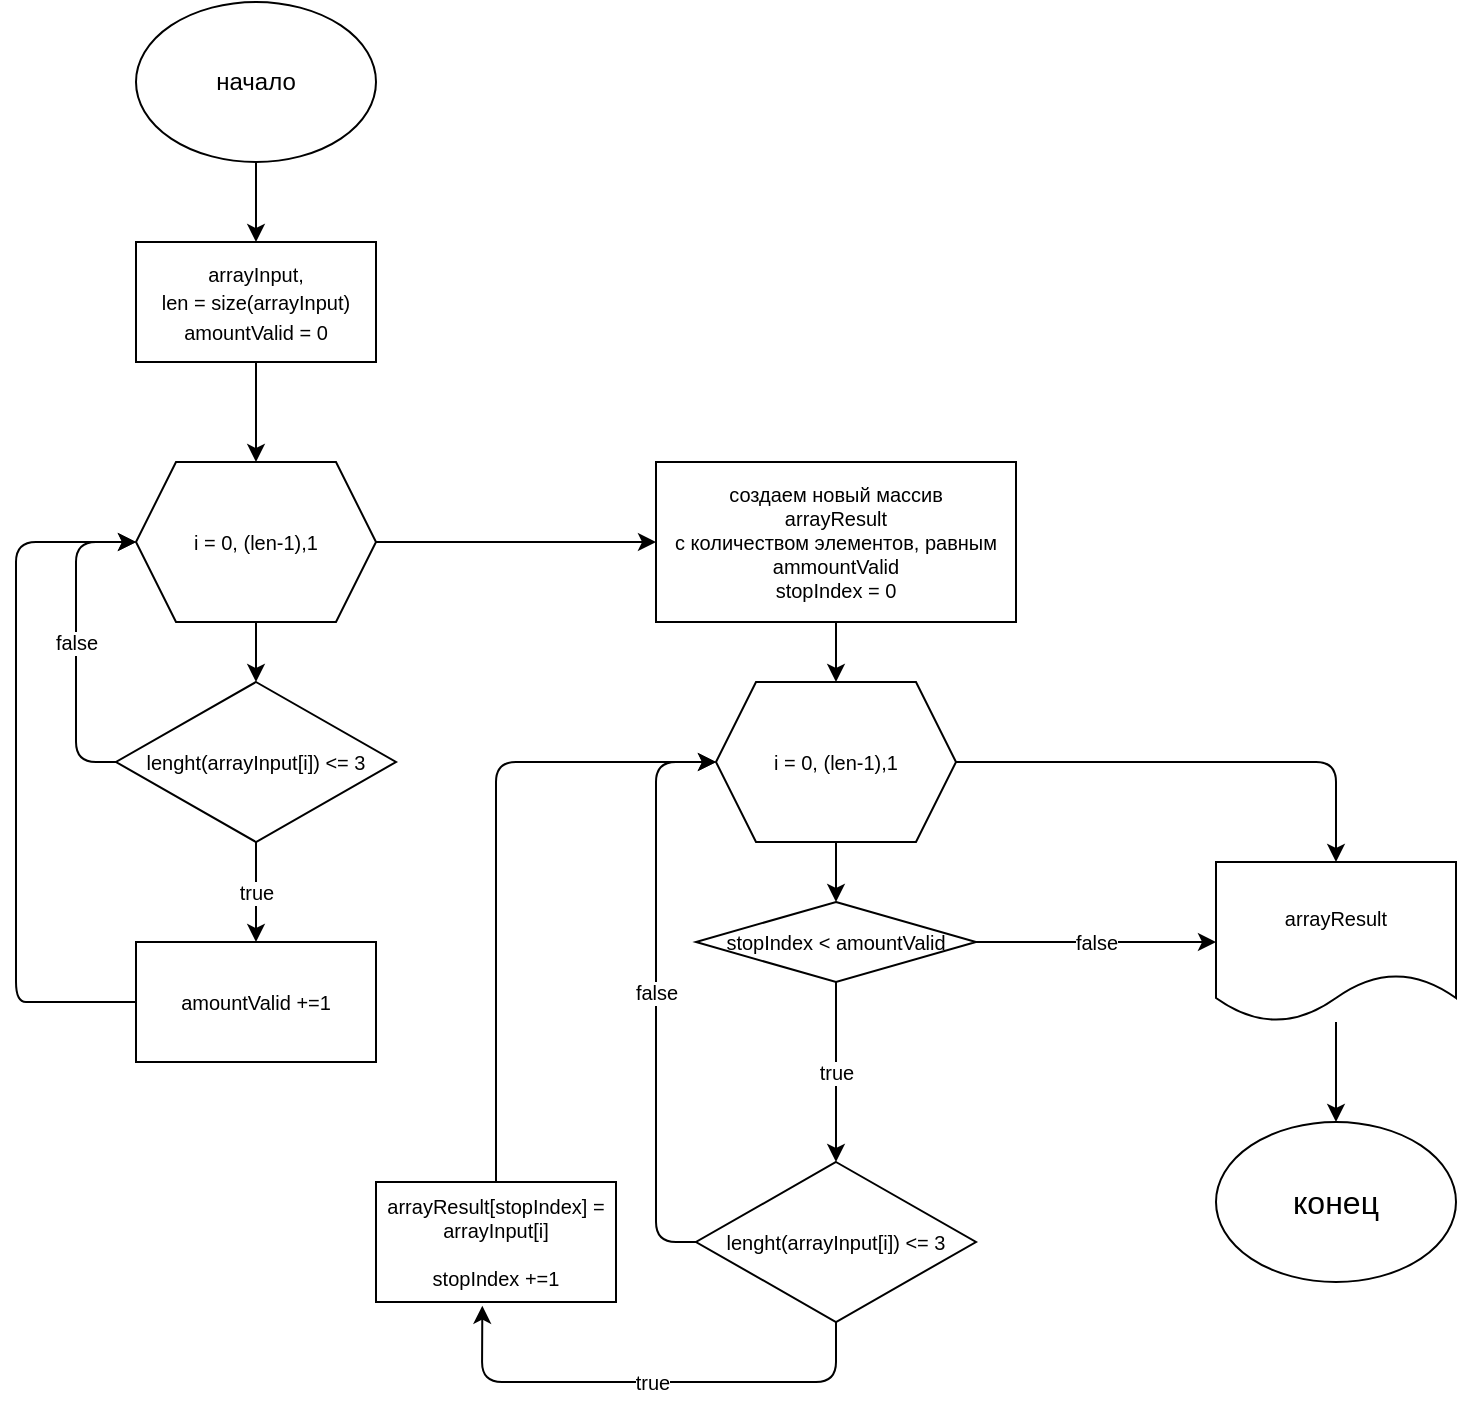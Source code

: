 <mxfile>
    <diagram id="lP8Vw_ir9ZU2fTCLT5yQ" name="Страница 1">
        <mxGraphModel dx="798" dy="483" grid="0" gridSize="10" guides="1" tooltips="1" connect="1" arrows="1" fold="1" page="0" pageScale="1" pageWidth="827" pageHeight="1169" math="0" shadow="0">
            <root>
                <mxCell id="0"/>
                <mxCell id="1" parent="0"/>
                <mxCell id="2" value="начало" style="ellipse;whiteSpace=wrap;html=1;" vertex="1" parent="1">
                    <mxGeometry x="80" y="40" width="120" height="80" as="geometry"/>
                </mxCell>
                <mxCell id="3" value="&lt;font style=&quot;font-size: 10px&quot;&gt;arrayInput,&lt;br&gt;len = size(arrayInput)&lt;br&gt;amountValid = 0&lt;br&gt;&lt;/font&gt;" style="rounded=0;whiteSpace=wrap;html=1;" vertex="1" parent="1">
                    <mxGeometry x="80" y="160" width="120" height="60" as="geometry"/>
                </mxCell>
                <mxCell id="4" value="" style="endArrow=classic;html=1;exitX=0.5;exitY=1;exitDx=0;exitDy=0;entryX=0.5;entryY=0;entryDx=0;entryDy=0;" edge="1" parent="1" source="2" target="3">
                    <mxGeometry width="50" height="50" relative="1" as="geometry">
                        <mxPoint x="380" y="280" as="sourcePoint"/>
                        <mxPoint x="430" y="230" as="targetPoint"/>
                    </mxGeometry>
                </mxCell>
                <mxCell id="5" value="i = 0, (len-1),1" style="shape=hexagon;perimeter=hexagonPerimeter2;whiteSpace=wrap;html=1;fixedSize=1;fontSize=10;" vertex="1" parent="1">
                    <mxGeometry x="80" y="270" width="120" height="80" as="geometry"/>
                </mxCell>
                <mxCell id="6" value="" style="endArrow=classic;html=1;fontSize=10;exitX=0.5;exitY=1;exitDx=0;exitDy=0;entryX=0.5;entryY=0;entryDx=0;entryDy=0;" edge="1" parent="1" source="3" target="5">
                    <mxGeometry width="50" height="50" relative="1" as="geometry">
                        <mxPoint x="380" y="260" as="sourcePoint"/>
                        <mxPoint x="430" y="210" as="targetPoint"/>
                    </mxGeometry>
                </mxCell>
                <mxCell id="8" value="lenght(arrayInput[i]) &amp;lt;= 3" style="rhombus;whiteSpace=wrap;html=1;fontSize=10;" vertex="1" parent="1">
                    <mxGeometry x="70" y="380" width="140" height="80" as="geometry"/>
                </mxCell>
                <mxCell id="9" value="" style="endArrow=classic;html=1;fontSize=10;exitX=0.5;exitY=1;exitDx=0;exitDy=0;entryX=0.5;entryY=0;entryDx=0;entryDy=0;" edge="1" parent="1" source="5" target="8">
                    <mxGeometry width="50" height="50" relative="1" as="geometry">
                        <mxPoint x="380" y="340" as="sourcePoint"/>
                        <mxPoint x="430" y="290" as="targetPoint"/>
                    </mxGeometry>
                </mxCell>
                <mxCell id="10" value="" style="endArrow=classic;html=1;fontSize=10;exitX=0;exitY=0.5;exitDx=0;exitDy=0;" edge="1" parent="1" source="8">
                    <mxGeometry relative="1" as="geometry">
                        <mxPoint x="360" y="320" as="sourcePoint"/>
                        <mxPoint x="80" y="310" as="targetPoint"/>
                        <Array as="points">
                            <mxPoint x="50" y="420"/>
                            <mxPoint x="50" y="310"/>
                            <mxPoint x="70" y="310"/>
                        </Array>
                    </mxGeometry>
                </mxCell>
                <mxCell id="11" value="false" style="edgeLabel;resizable=0;html=1;align=center;verticalAlign=middle;fontSize=10;" connectable="0" vertex="1" parent="10">
                    <mxGeometry relative="1" as="geometry"/>
                </mxCell>
                <mxCell id="13" value="amountValid +=1" style="rounded=0;whiteSpace=wrap;html=1;fontSize=10;" vertex="1" parent="1">
                    <mxGeometry x="80" y="510" width="120" height="60" as="geometry"/>
                </mxCell>
                <mxCell id="14" value="" style="endArrow=classic;html=1;fontSize=10;exitX=0.5;exitY=1;exitDx=0;exitDy=0;" edge="1" parent="1" source="8" target="13">
                    <mxGeometry relative="1" as="geometry">
                        <mxPoint x="360" y="400" as="sourcePoint"/>
                        <mxPoint x="460" y="400" as="targetPoint"/>
                    </mxGeometry>
                </mxCell>
                <mxCell id="15" value="true" style="edgeLabel;resizable=0;html=1;align=center;verticalAlign=middle;fontSize=10;" connectable="0" vertex="1" parent="14">
                    <mxGeometry relative="1" as="geometry"/>
                </mxCell>
                <mxCell id="16" value="" style="endArrow=classic;html=1;fontSize=10;exitX=0;exitY=0.5;exitDx=0;exitDy=0;entryX=0;entryY=0.5;entryDx=0;entryDy=0;" edge="1" parent="1" source="13" target="5">
                    <mxGeometry width="50" height="50" relative="1" as="geometry">
                        <mxPoint x="380" y="430" as="sourcePoint"/>
                        <mxPoint x="430" y="380" as="targetPoint"/>
                        <Array as="points">
                            <mxPoint x="40" y="540"/>
                            <mxPoint x="20" y="540"/>
                            <mxPoint x="20" y="310"/>
                            <mxPoint x="40" y="310"/>
                        </Array>
                    </mxGeometry>
                </mxCell>
                <mxCell id="17" value="создаем новый массив&lt;br&gt;arrayResult&lt;br&gt;с количеством элементов, равным ammountValid&lt;br&gt;stopIndex = 0" style="rounded=0;whiteSpace=wrap;html=1;fontSize=10;" vertex="1" parent="1">
                    <mxGeometry x="340" y="270" width="180" height="80" as="geometry"/>
                </mxCell>
                <mxCell id="18" value="" style="endArrow=classic;html=1;fontSize=10;exitX=1;exitY=0.5;exitDx=0;exitDy=0;entryX=0;entryY=0.5;entryDx=0;entryDy=0;" edge="1" parent="1" source="5" target="17">
                    <mxGeometry width="50" height="50" relative="1" as="geometry">
                        <mxPoint x="380" y="400" as="sourcePoint"/>
                        <mxPoint x="430" y="350" as="targetPoint"/>
                    </mxGeometry>
                </mxCell>
                <mxCell id="23" value="" style="edgeStyle=none;html=1;fontSize=10;" edge="1" parent="1" source="19" target="21">
                    <mxGeometry relative="1" as="geometry"/>
                </mxCell>
                <mxCell id="19" value="&lt;span&gt;i = 0, (len-1),1&lt;/span&gt;" style="shape=hexagon;perimeter=hexagonPerimeter2;whiteSpace=wrap;html=1;fixedSize=1;fontSize=10;" vertex="1" parent="1">
                    <mxGeometry x="370" y="380" width="120" height="80" as="geometry"/>
                </mxCell>
                <mxCell id="20" value="" style="endArrow=classic;html=1;fontSize=10;entryX=0.5;entryY=0;entryDx=0;entryDy=0;exitX=0.5;exitY=1;exitDx=0;exitDy=0;" edge="1" parent="1" source="17" target="19">
                    <mxGeometry width="50" height="50" relative="1" as="geometry">
                        <mxPoint x="380" y="400" as="sourcePoint"/>
                        <mxPoint x="430" y="350" as="targetPoint"/>
                    </mxGeometry>
                </mxCell>
                <mxCell id="21" value="stopIndex &amp;lt; amountValid" style="rhombus;whiteSpace=wrap;html=1;fontSize=10;" vertex="1" parent="1">
                    <mxGeometry x="360" y="490" width="140" height="40" as="geometry"/>
                </mxCell>
                <mxCell id="24" value="&lt;span&gt;lenght(arrayInput[i]) &amp;lt;= 3&lt;/span&gt;" style="rhombus;whiteSpace=wrap;html=1;fontSize=10;" vertex="1" parent="1">
                    <mxGeometry x="360" y="620" width="140" height="80" as="geometry"/>
                </mxCell>
                <mxCell id="25" value="" style="endArrow=classic;html=1;fontSize=10;entryX=0.5;entryY=0;entryDx=0;entryDy=0;exitX=0.5;exitY=1;exitDx=0;exitDy=0;" edge="1" parent="1" source="21" target="24">
                    <mxGeometry relative="1" as="geometry">
                        <mxPoint x="360" y="540" as="sourcePoint"/>
                        <mxPoint x="460" y="540" as="targetPoint"/>
                    </mxGeometry>
                </mxCell>
                <mxCell id="26" value="true" style="edgeLabel;resizable=0;html=1;align=center;verticalAlign=middle;fontSize=10;" connectable="0" vertex="1" parent="25">
                    <mxGeometry relative="1" as="geometry"/>
                </mxCell>
                <mxCell id="27" value="arrayResult[stopIndex] = arrayInput[i]&lt;br&gt;&lt;br&gt;stopIndex +=1" style="rounded=0;whiteSpace=wrap;html=1;fontSize=10;" vertex="1" parent="1">
                    <mxGeometry x="200" y="630" width="120" height="60" as="geometry"/>
                </mxCell>
                <mxCell id="28" value="" style="endArrow=classic;html=1;fontSize=10;entryX=0.443;entryY=1.031;entryDx=0;entryDy=0;exitX=0.5;exitY=1;exitDx=0;exitDy=0;entryPerimeter=0;" edge="1" parent="1" source="24" target="27">
                    <mxGeometry relative="1" as="geometry">
                        <mxPoint x="360" y="540" as="sourcePoint"/>
                        <mxPoint x="460" y="540" as="targetPoint"/>
                        <Array as="points">
                            <mxPoint x="430" y="730"/>
                            <mxPoint x="253" y="730"/>
                        </Array>
                    </mxGeometry>
                </mxCell>
                <mxCell id="29" value="true" style="edgeLabel;resizable=0;html=1;align=center;verticalAlign=middle;fontSize=10;" connectable="0" vertex="1" parent="28">
                    <mxGeometry relative="1" as="geometry"/>
                </mxCell>
                <mxCell id="30" value="" style="endArrow=classic;html=1;fontSize=10;entryX=0;entryY=0.5;entryDx=0;entryDy=0;exitX=0.5;exitY=0;exitDx=0;exitDy=0;" edge="1" parent="1" source="27" target="19">
                    <mxGeometry width="50" height="50" relative="1" as="geometry">
                        <mxPoint x="380" y="550" as="sourcePoint"/>
                        <mxPoint x="430" y="500" as="targetPoint"/>
                        <Array as="points">
                            <mxPoint x="260" y="420"/>
                        </Array>
                    </mxGeometry>
                </mxCell>
                <mxCell id="31" value="" style="endArrow=classic;html=1;fontSize=10;exitX=0;exitY=0.5;exitDx=0;exitDy=0;" edge="1" parent="1" source="24">
                    <mxGeometry relative="1" as="geometry">
                        <mxPoint x="360" y="520" as="sourcePoint"/>
                        <mxPoint x="370" y="420" as="targetPoint"/>
                        <Array as="points">
                            <mxPoint x="340" y="660"/>
                            <mxPoint x="340" y="420"/>
                        </Array>
                    </mxGeometry>
                </mxCell>
                <mxCell id="32" value="false" style="edgeLabel;resizable=0;html=1;align=center;verticalAlign=middle;fontSize=10;" connectable="0" vertex="1" parent="31">
                    <mxGeometry relative="1" as="geometry"/>
                </mxCell>
                <mxCell id="38" value="" style="edgeStyle=none;html=1;fontSize=10;" edge="1" parent="1" source="33" target="37">
                    <mxGeometry relative="1" as="geometry"/>
                </mxCell>
                <mxCell id="33" value="arrayResult" style="shape=document;whiteSpace=wrap;html=1;boundedLbl=1;fontSize=10;" vertex="1" parent="1">
                    <mxGeometry x="620" y="470" width="120" height="80" as="geometry"/>
                </mxCell>
                <mxCell id="34" value="" style="endArrow=classic;html=1;fontSize=10;entryX=0;entryY=0.5;entryDx=0;entryDy=0;" edge="1" parent="1" target="33">
                    <mxGeometry relative="1" as="geometry">
                        <mxPoint x="500" y="510" as="sourcePoint"/>
                        <mxPoint x="570" y="520" as="targetPoint"/>
                    </mxGeometry>
                </mxCell>
                <mxCell id="35" value="false" style="edgeLabel;resizable=0;html=1;align=center;verticalAlign=middle;fontSize=10;" connectable="0" vertex="1" parent="34">
                    <mxGeometry relative="1" as="geometry"/>
                </mxCell>
                <mxCell id="36" value="" style="endArrow=classic;html=1;fontSize=10;entryX=0.5;entryY=0;entryDx=0;entryDy=0;exitX=1;exitY=0.5;exitDx=0;exitDy=0;" edge="1" parent="1" source="19" target="33">
                    <mxGeometry width="50" height="50" relative="1" as="geometry">
                        <mxPoint x="500" y="550" as="sourcePoint"/>
                        <mxPoint x="550" y="500" as="targetPoint"/>
                        <Array as="points">
                            <mxPoint x="680" y="420"/>
                        </Array>
                    </mxGeometry>
                </mxCell>
                <mxCell id="37" value="&lt;font size=&quot;3&quot;&gt;конец&lt;/font&gt;" style="ellipse;whiteSpace=wrap;html=1;fontSize=10;" vertex="1" parent="1">
                    <mxGeometry x="620" y="600" width="120" height="80" as="geometry"/>
                </mxCell>
            </root>
        </mxGraphModel>
    </diagram>
</mxfile>
